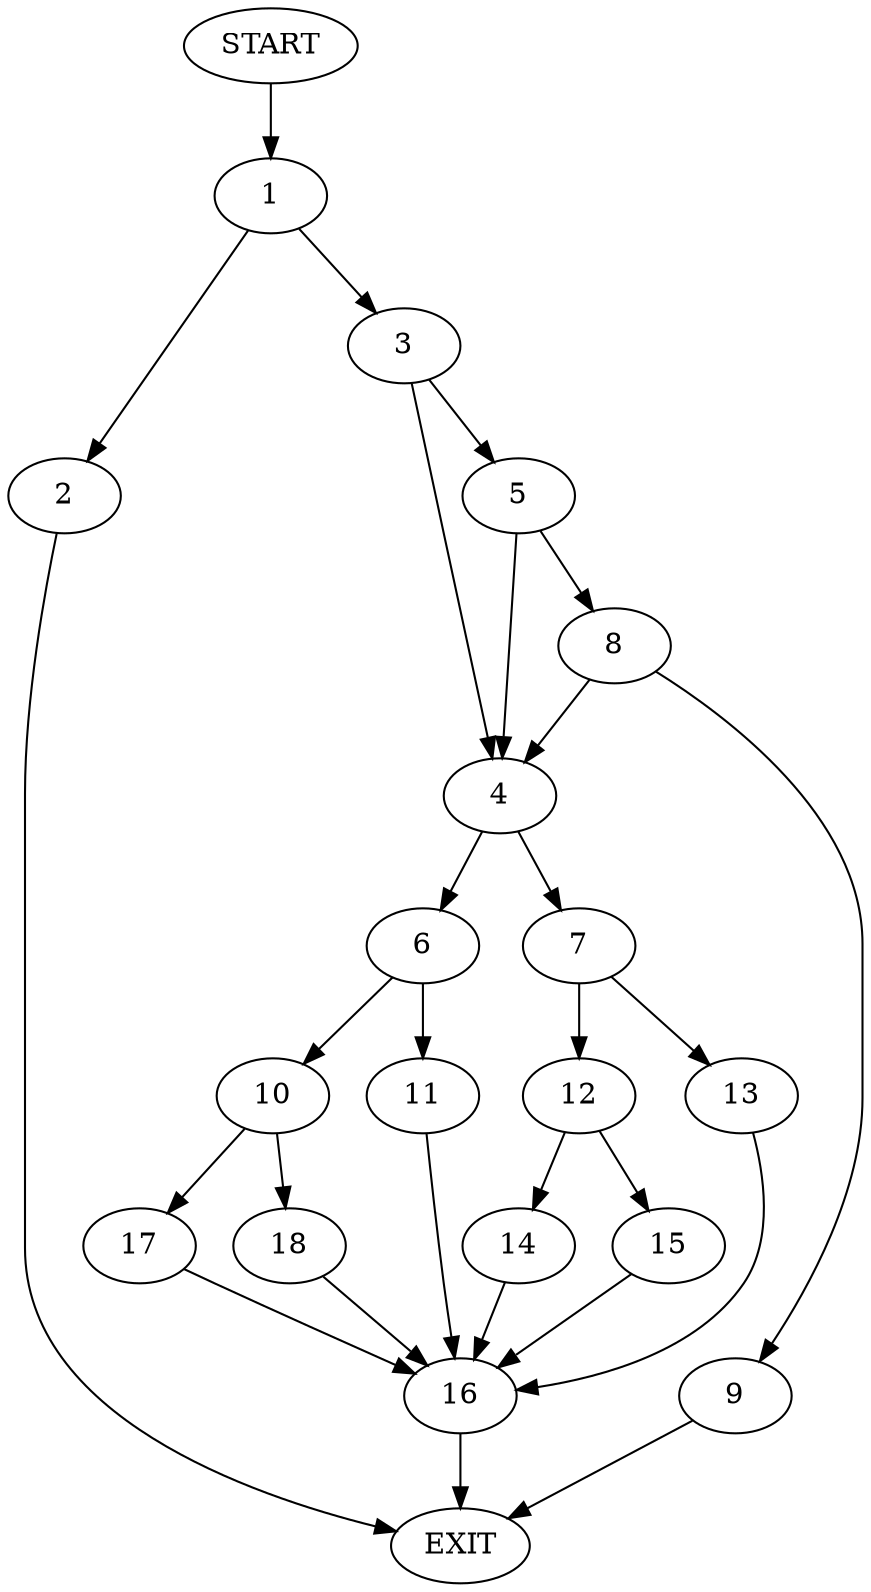 digraph {
0 [label="START"]
19 [label="EXIT"]
0 -> 1
1 -> 2
1 -> 3
3 -> 4
3 -> 5
2 -> 19
4 -> 6
4 -> 7
5 -> 8
5 -> 4
8 -> 4
8 -> 9
9 -> 19
6 -> 10
6 -> 11
7 -> 12
7 -> 13
12 -> 14
12 -> 15
13 -> 16
16 -> 19
15 -> 16
14 -> 16
10 -> 17
10 -> 18
11 -> 16
17 -> 16
18 -> 16
}
